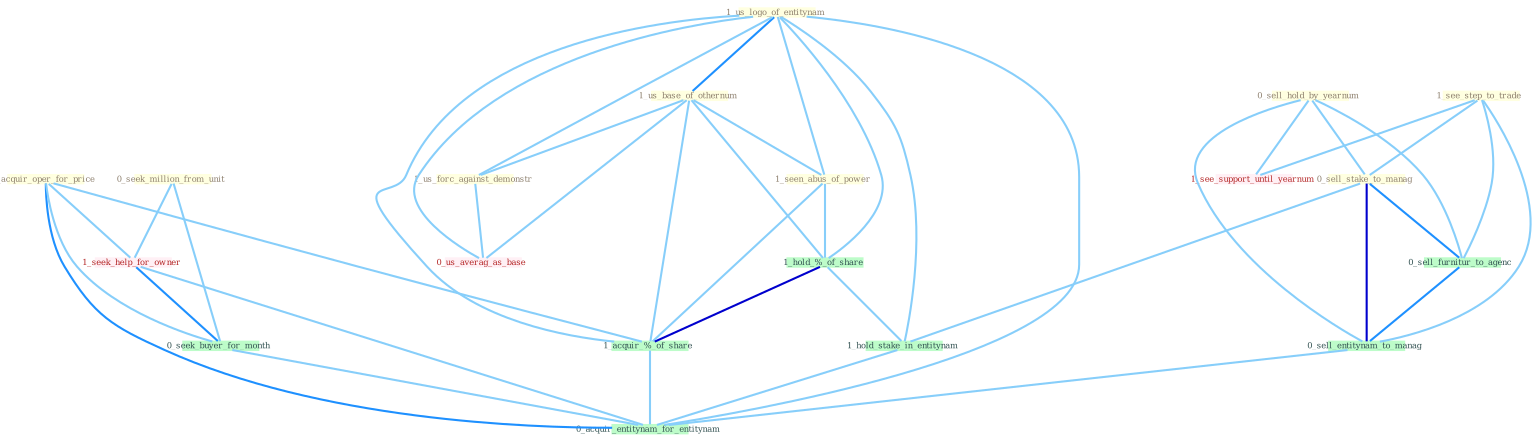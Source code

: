 Graph G{ 
    node
    [shape=polygon,style=filled,width=.5,height=.06,color="#BDFCC9",fixedsize=true,fontsize=4,
    fontcolor="#2f4f4f"];
    {node
    [color="#ffffe0", fontcolor="#8b7d6b"] "1_us_logo_of_entitynam " "0_sell_hold_by_yearnum " "1_see_step_to_trade " "1_us_base_of_othernum " "0_sell_stake_to_manag " "1_us_forc_against_demonstr " "0_seek_million_from_unit " "1_seen_abus_of_power " "0_acquir_oper_for_price "}
{node [color="#fff0f5", fontcolor="#b22222"] "1_seek_help_for_owner " "1_see_support_until_yearnum " "0_us_averag_as_base "}
edge [color="#B0E2FF"];

	"1_us_logo_of_entitynam " -- "1_us_base_of_othernum " [w="2", color="#1e90ff" , len=0.8];
	"1_us_logo_of_entitynam " -- "1_us_forc_against_demonstr " [w="1", color="#87cefa" ];
	"1_us_logo_of_entitynam " -- "1_seen_abus_of_power " [w="1", color="#87cefa" ];
	"1_us_logo_of_entitynam " -- "1_hold_%_of_share " [w="1", color="#87cefa" ];
	"1_us_logo_of_entitynam " -- "1_hold_stake_in_entitynam " [w="1", color="#87cefa" ];
	"1_us_logo_of_entitynam " -- "1_acquir_%_of_share " [w="1", color="#87cefa" ];
	"1_us_logo_of_entitynam " -- "0_us_averag_as_base " [w="1", color="#87cefa" ];
	"1_us_logo_of_entitynam " -- "0_acquir_entitynam_for_entitynam " [w="1", color="#87cefa" ];
	"0_sell_hold_by_yearnum " -- "0_sell_stake_to_manag " [w="1", color="#87cefa" ];
	"0_sell_hold_by_yearnum " -- "1_see_support_until_yearnum " [w="1", color="#87cefa" ];
	"0_sell_hold_by_yearnum " -- "0_sell_furnitur_to_agenc " [w="1", color="#87cefa" ];
	"0_sell_hold_by_yearnum " -- "0_sell_entitynam_to_manag " [w="1", color="#87cefa" ];
	"1_see_step_to_trade " -- "0_sell_stake_to_manag " [w="1", color="#87cefa" ];
	"1_see_step_to_trade " -- "1_see_support_until_yearnum " [w="1", color="#87cefa" ];
	"1_see_step_to_trade " -- "0_sell_furnitur_to_agenc " [w="1", color="#87cefa" ];
	"1_see_step_to_trade " -- "0_sell_entitynam_to_manag " [w="1", color="#87cefa" ];
	"1_us_base_of_othernum " -- "1_us_forc_against_demonstr " [w="1", color="#87cefa" ];
	"1_us_base_of_othernum " -- "1_seen_abus_of_power " [w="1", color="#87cefa" ];
	"1_us_base_of_othernum " -- "1_hold_%_of_share " [w="1", color="#87cefa" ];
	"1_us_base_of_othernum " -- "1_acquir_%_of_share " [w="1", color="#87cefa" ];
	"1_us_base_of_othernum " -- "0_us_averag_as_base " [w="1", color="#87cefa" ];
	"0_sell_stake_to_manag " -- "1_hold_stake_in_entitynam " [w="1", color="#87cefa" ];
	"0_sell_stake_to_manag " -- "0_sell_furnitur_to_agenc " [w="2", color="#1e90ff" , len=0.8];
	"0_sell_stake_to_manag " -- "0_sell_entitynam_to_manag " [w="3", color="#0000cd" , len=0.6];
	"1_us_forc_against_demonstr " -- "0_us_averag_as_base " [w="1", color="#87cefa" ];
	"0_seek_million_from_unit " -- "1_seek_help_for_owner " [w="1", color="#87cefa" ];
	"0_seek_million_from_unit " -- "0_seek_buyer_for_month " [w="1", color="#87cefa" ];
	"1_seen_abus_of_power " -- "1_hold_%_of_share " [w="1", color="#87cefa" ];
	"1_seen_abus_of_power " -- "1_acquir_%_of_share " [w="1", color="#87cefa" ];
	"0_acquir_oper_for_price " -- "1_seek_help_for_owner " [w="1", color="#87cefa" ];
	"0_acquir_oper_for_price " -- "0_seek_buyer_for_month " [w="1", color="#87cefa" ];
	"0_acquir_oper_for_price " -- "1_acquir_%_of_share " [w="1", color="#87cefa" ];
	"0_acquir_oper_for_price " -- "0_acquir_entitynam_for_entitynam " [w="2", color="#1e90ff" , len=0.8];
	"1_hold_%_of_share " -- "1_hold_stake_in_entitynam " [w="1", color="#87cefa" ];
	"1_hold_%_of_share " -- "1_acquir_%_of_share " [w="3", color="#0000cd" , len=0.6];
	"1_hold_stake_in_entitynam " -- "0_acquir_entitynam_for_entitynam " [w="1", color="#87cefa" ];
	"1_seek_help_for_owner " -- "0_seek_buyer_for_month " [w="2", color="#1e90ff" , len=0.8];
	"1_seek_help_for_owner " -- "0_acquir_entitynam_for_entitynam " [w="1", color="#87cefa" ];
	"0_seek_buyer_for_month " -- "0_acquir_entitynam_for_entitynam " [w="1", color="#87cefa" ];
	"1_acquir_%_of_share " -- "0_acquir_entitynam_for_entitynam " [w="1", color="#87cefa" ];
	"0_sell_furnitur_to_agenc " -- "0_sell_entitynam_to_manag " [w="2", color="#1e90ff" , len=0.8];
	"0_sell_entitynam_to_manag " -- "0_acquir_entitynam_for_entitynam " [w="1", color="#87cefa" ];
}